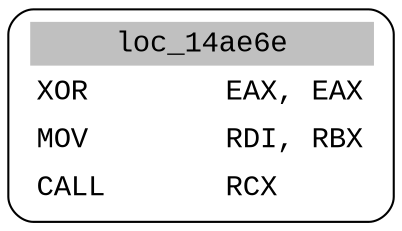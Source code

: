 digraph asm_graph {
1941 [
shape="Mrecord" fontname="Courier New"label =<<table border="0" cellborder="0" cellpadding="3"><tr><td align="center" colspan="2" bgcolor="grey">loc_14ae6e</td></tr><tr><td align="left">XOR        EAX, EAX</td></tr><tr><td align="left">MOV        RDI, RBX</td></tr><tr><td align="left">CALL       RCX</td></tr></table>> ];
}